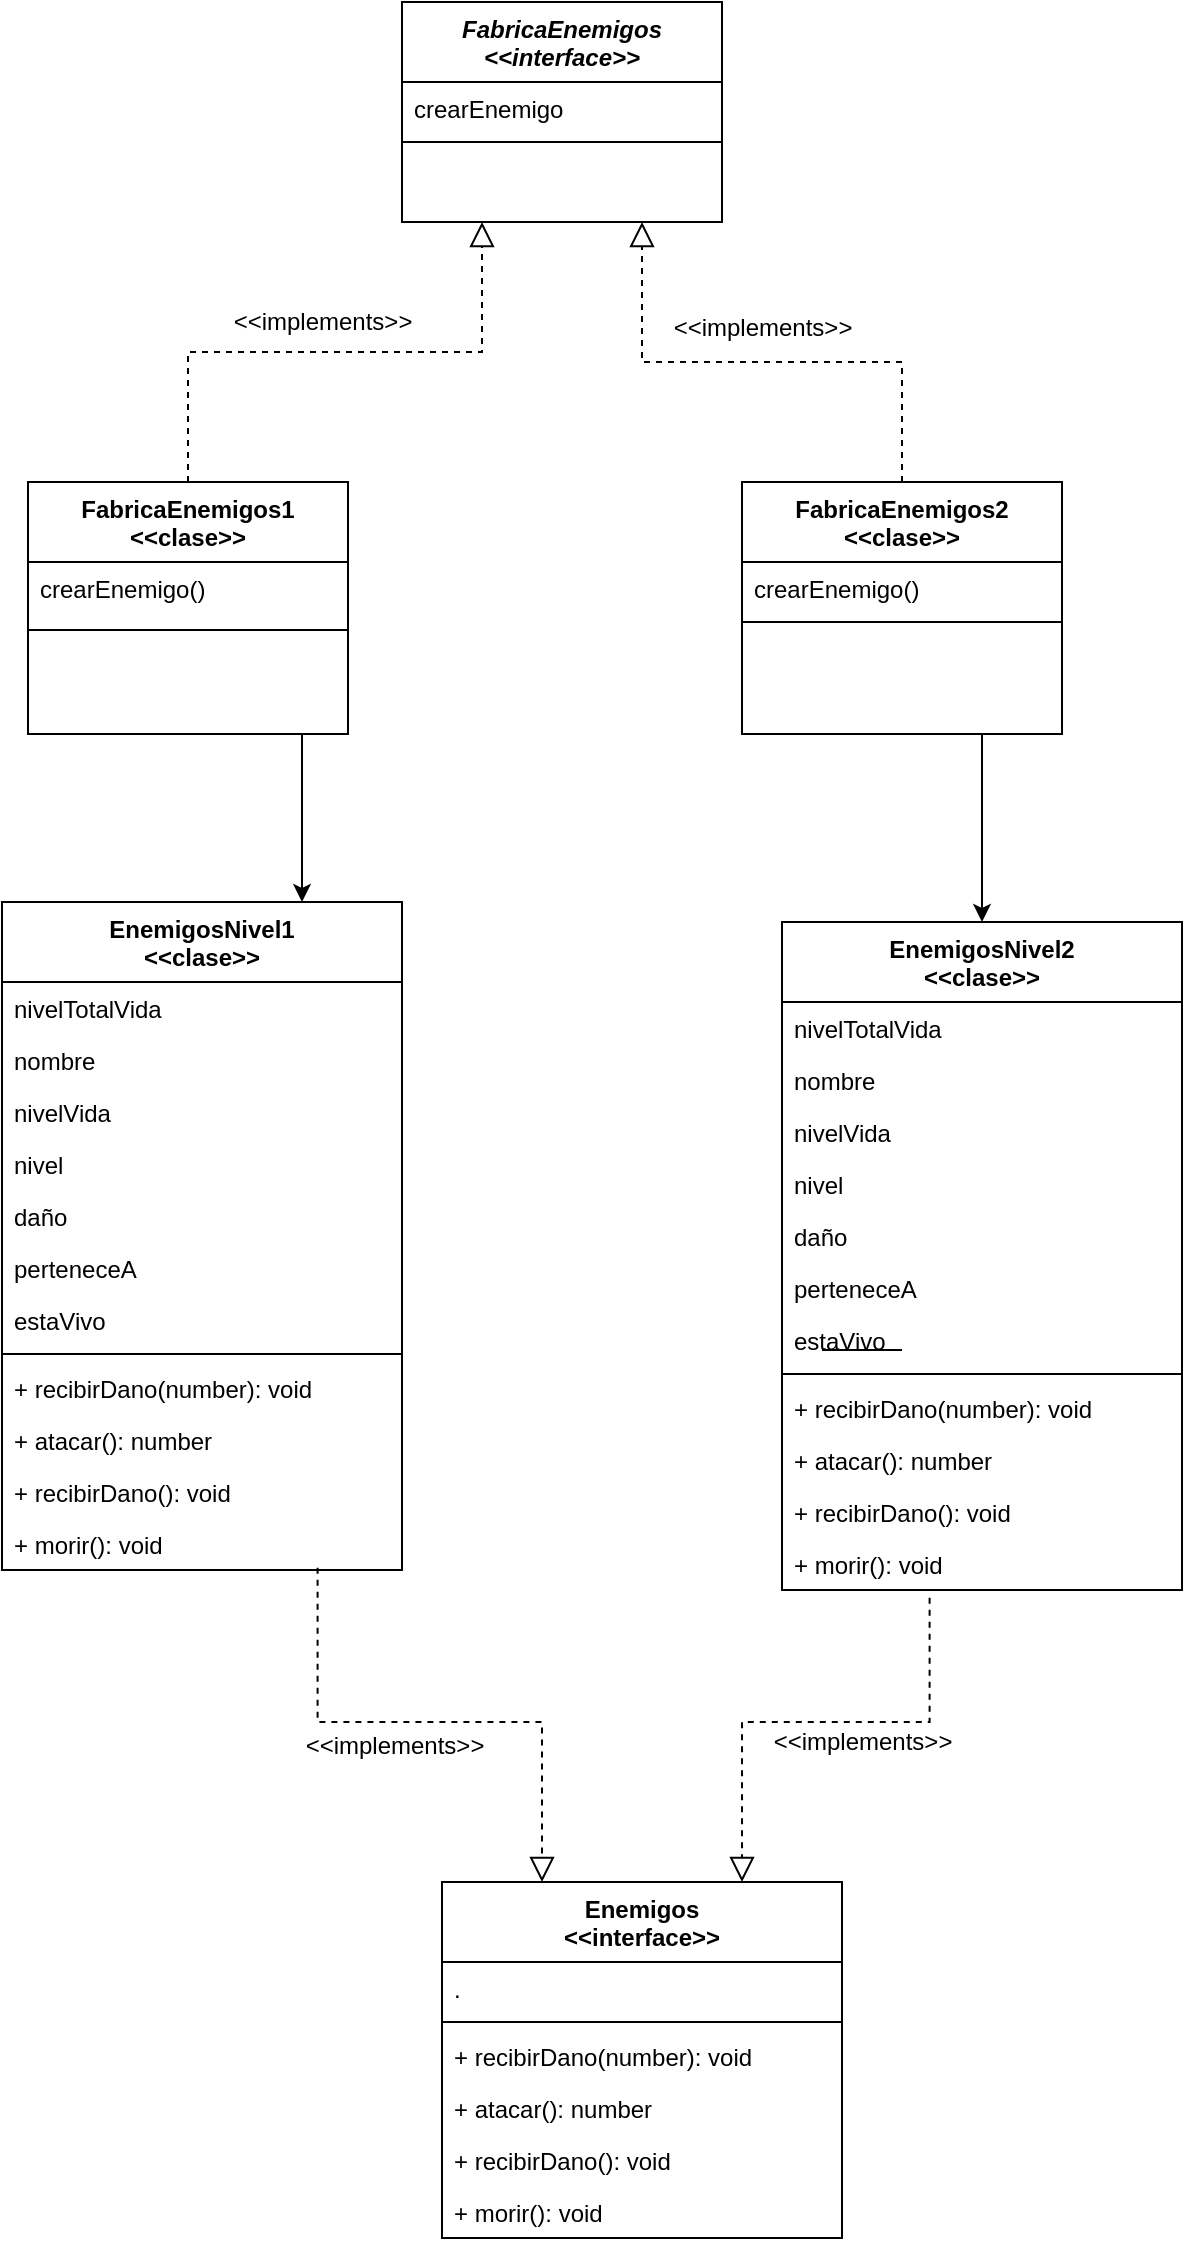 <mxfile version="14.8.4" type="device"><diagram id="C5RBs43oDa-KdzZeNtuy" name="Page-1"><mxGraphModel dx="2066" dy="1153" grid="1" gridSize="10" guides="1" tooltips="1" connect="1" arrows="1" fold="1" page="1" pageScale="1" pageWidth="827" pageHeight="1169" math="0" shadow="0"><root><mxCell id="WIyWlLk6GJQsqaUBKTNV-0"/><mxCell id="WIyWlLk6GJQsqaUBKTNV-1" parent="WIyWlLk6GJQsqaUBKTNV-0"/><mxCell id="zkfFHV4jXpPFQw0GAbJ--0" value="FabricaEnemigos&#10;&lt;&lt;interface&gt;&gt;" style="swimlane;fontStyle=3;align=center;verticalAlign=top;childLayout=stackLayout;horizontal=1;startSize=40;horizontalStack=0;resizeParent=1;resizeLast=0;collapsible=1;marginBottom=0;rounded=0;shadow=0;strokeWidth=1;" parent="WIyWlLk6GJQsqaUBKTNV-1" vertex="1"><mxGeometry x="300" y="60" width="160" height="110" as="geometry"><mxRectangle x="230" y="140" width="160" height="26" as="alternateBounds"/></mxGeometry></mxCell><mxCell id="zkfFHV4jXpPFQw0GAbJ--3" value="crearEnemigo" style="text;align=left;verticalAlign=top;spacingLeft=4;spacingRight=4;overflow=hidden;rotatable=0;points=[[0,0.5],[1,0.5]];portConstraint=eastwest;rounded=0;shadow=0;html=0;" parent="zkfFHV4jXpPFQw0GAbJ--0" vertex="1"><mxGeometry y="40" width="160" height="26" as="geometry"/></mxCell><mxCell id="zkfFHV4jXpPFQw0GAbJ--4" value="" style="line;html=1;strokeWidth=1;align=left;verticalAlign=middle;spacingTop=-1;spacingLeft=3;spacingRight=3;rotatable=0;labelPosition=right;points=[];portConstraint=eastwest;" parent="zkfFHV4jXpPFQw0GAbJ--0" vertex="1"><mxGeometry y="66" width="160" height="8" as="geometry"/></mxCell><mxCell id="zkfFHV4jXpPFQw0GAbJ--6" value="FabricaEnemigos1&#10;&lt;&lt;clase&gt;&gt;" style="swimlane;fontStyle=1;align=center;verticalAlign=top;childLayout=stackLayout;horizontal=1;startSize=40;horizontalStack=0;resizeParent=1;resizeLast=0;collapsible=1;marginBottom=0;rounded=0;shadow=0;strokeWidth=1;" parent="WIyWlLk6GJQsqaUBKTNV-1" vertex="1"><mxGeometry x="113" y="300" width="160" height="126" as="geometry"><mxRectangle x="130" y="380" width="160" height="26" as="alternateBounds"/></mxGeometry></mxCell><mxCell id="zkfFHV4jXpPFQw0GAbJ--7" value="crearEnemigo()" style="text;align=left;verticalAlign=top;spacingLeft=4;spacingRight=4;overflow=hidden;rotatable=0;points=[[0,0.5],[1,0.5]];portConstraint=eastwest;" parent="zkfFHV4jXpPFQw0GAbJ--6" vertex="1"><mxGeometry y="40" width="160" height="26" as="geometry"/></mxCell><mxCell id="zkfFHV4jXpPFQw0GAbJ--8" value="" style="text;align=left;verticalAlign=top;spacingLeft=4;spacingRight=4;overflow=hidden;rotatable=0;points=[[0,0.5],[1,0.5]];portConstraint=eastwest;rounded=0;shadow=0;html=0;" parent="zkfFHV4jXpPFQw0GAbJ--6" vertex="1"><mxGeometry y="66" width="160" height="4" as="geometry"/></mxCell><mxCell id="zkfFHV4jXpPFQw0GAbJ--9" value="" style="line;html=1;strokeWidth=1;align=left;verticalAlign=middle;spacingTop=-1;spacingLeft=3;spacingRight=3;rotatable=0;labelPosition=right;points=[];portConstraint=eastwest;" parent="zkfFHV4jXpPFQw0GAbJ--6" vertex="1"><mxGeometry y="70" width="160" height="8" as="geometry"/></mxCell><mxCell id="zkfFHV4jXpPFQw0GAbJ--12" value="" style="endArrow=block;endSize=10;endFill=0;shadow=0;strokeWidth=1;rounded=0;edgeStyle=elbowEdgeStyle;elbow=vertical;dashed=1;entryX=0.25;entryY=1;entryDx=0;entryDy=0;" parent="WIyWlLk6GJQsqaUBKTNV-1" source="zkfFHV4jXpPFQw0GAbJ--6" target="zkfFHV4jXpPFQw0GAbJ--0" edge="1"><mxGeometry width="160" relative="1" as="geometry"><mxPoint x="200" y="203" as="sourcePoint"/><mxPoint x="200" y="203" as="targetPoint"/></mxGeometry></mxCell><mxCell id="zkfFHV4jXpPFQw0GAbJ--16" value="" style="endArrow=block;endSize=10;endFill=0;shadow=0;strokeWidth=1;rounded=0;edgeStyle=elbowEdgeStyle;elbow=vertical;dashed=1;exitX=0.5;exitY=0;exitDx=0;exitDy=0;entryX=0.75;entryY=1;entryDx=0;entryDy=0;" parent="WIyWlLk6GJQsqaUBKTNV-1" source="HGV0jfQFGBKq3Knj_Mej-1" target="zkfFHV4jXpPFQw0GAbJ--0" edge="1"><mxGeometry width="160" relative="1" as="geometry"><mxPoint x="410" y="360" as="sourcePoint"/><mxPoint x="300" y="170" as="targetPoint"/><Array as="points"><mxPoint x="470" y="240"/></Array></mxGeometry></mxCell><mxCell id="HGV0jfQFGBKq3Knj_Mej-1" value="FabricaEnemigos2&#10;&lt;&lt;clase&gt;&gt;" style="swimlane;fontStyle=1;align=center;verticalAlign=top;childLayout=stackLayout;horizontal=1;startSize=40;horizontalStack=0;resizeParent=1;resizeLast=0;collapsible=1;marginBottom=0;rounded=0;shadow=0;strokeWidth=1;" vertex="1" parent="WIyWlLk6GJQsqaUBKTNV-1"><mxGeometry x="470" y="300" width="160" height="126" as="geometry"><mxRectangle x="130" y="380" width="160" height="26" as="alternateBounds"/></mxGeometry></mxCell><mxCell id="HGV0jfQFGBKq3Knj_Mej-2" value="crearEnemigo()" style="text;align=left;verticalAlign=top;spacingLeft=4;spacingRight=4;overflow=hidden;rotatable=0;points=[[0,0.5],[1,0.5]];portConstraint=eastwest;" vertex="1" parent="HGV0jfQFGBKq3Knj_Mej-1"><mxGeometry y="40" width="160" height="26" as="geometry"/></mxCell><mxCell id="HGV0jfQFGBKq3Knj_Mej-4" value="" style="line;html=1;strokeWidth=1;align=left;verticalAlign=middle;spacingTop=-1;spacingLeft=3;spacingRight=3;rotatable=0;labelPosition=right;points=[];portConstraint=eastwest;" vertex="1" parent="HGV0jfQFGBKq3Knj_Mej-1"><mxGeometry y="66" width="160" height="8" as="geometry"/></mxCell><mxCell id="HGV0jfQFGBKq3Knj_Mej-7" value="Enemigos&#10;&lt;&lt;interface&gt;&gt;" style="swimlane;fontStyle=1;align=center;verticalAlign=top;childLayout=stackLayout;horizontal=1;startSize=40;horizontalStack=0;resizeParent=1;resizeParentMax=0;resizeLast=0;collapsible=1;marginBottom=0;" vertex="1" parent="WIyWlLk6GJQsqaUBKTNV-1"><mxGeometry x="320" y="1000" width="200" height="178" as="geometry"/></mxCell><mxCell id="HGV0jfQFGBKq3Knj_Mej-15" value="." style="text;strokeColor=none;fillColor=none;align=left;verticalAlign=top;spacingLeft=4;spacingRight=4;overflow=hidden;rotatable=0;points=[[0,0.5],[1,0.5]];portConstraint=eastwest;" vertex="1" parent="HGV0jfQFGBKq3Knj_Mej-7"><mxGeometry y="40" width="200" height="26" as="geometry"/></mxCell><mxCell id="HGV0jfQFGBKq3Knj_Mej-9" value="" style="line;strokeWidth=1;fillColor=none;align=left;verticalAlign=middle;spacingTop=-1;spacingLeft=3;spacingRight=3;rotatable=0;labelPosition=right;points=[];portConstraint=eastwest;" vertex="1" parent="HGV0jfQFGBKq3Knj_Mej-7"><mxGeometry y="66" width="200" height="8" as="geometry"/></mxCell><mxCell id="HGV0jfQFGBKq3Knj_Mej-10" value="+ recibirDano(number): void" style="text;strokeColor=none;fillColor=none;align=left;verticalAlign=top;spacingLeft=4;spacingRight=4;overflow=hidden;rotatable=0;points=[[0,0.5],[1,0.5]];portConstraint=eastwest;" vertex="1" parent="HGV0jfQFGBKq3Knj_Mej-7"><mxGeometry y="74" width="200" height="26" as="geometry"/></mxCell><mxCell id="HGV0jfQFGBKq3Knj_Mej-17" value="+ atacar(): number" style="text;strokeColor=none;fillColor=none;align=left;verticalAlign=top;spacingLeft=4;spacingRight=4;overflow=hidden;rotatable=0;points=[[0,0.5],[1,0.5]];portConstraint=eastwest;" vertex="1" parent="HGV0jfQFGBKq3Knj_Mej-7"><mxGeometry y="100" width="200" height="26" as="geometry"/></mxCell><mxCell id="HGV0jfQFGBKq3Knj_Mej-18" value="+ recibirDano(): void" style="text;strokeColor=none;fillColor=none;align=left;verticalAlign=top;spacingLeft=4;spacingRight=4;overflow=hidden;rotatable=0;points=[[0,0.5],[1,0.5]];portConstraint=eastwest;" vertex="1" parent="HGV0jfQFGBKq3Knj_Mej-7"><mxGeometry y="126" width="200" height="26" as="geometry"/></mxCell><mxCell id="HGV0jfQFGBKq3Knj_Mej-19" value="+ morir(): void" style="text;strokeColor=none;fillColor=none;align=left;verticalAlign=top;spacingLeft=4;spacingRight=4;overflow=hidden;rotatable=0;points=[[0,0.5],[1,0.5]];portConstraint=eastwest;" vertex="1" parent="HGV0jfQFGBKq3Knj_Mej-7"><mxGeometry y="152" width="200" height="26" as="geometry"/></mxCell><mxCell id="HGV0jfQFGBKq3Knj_Mej-20" value="EnemigosNivel2&#10;&lt;&lt;clase&gt;&gt;" style="swimlane;fontStyle=1;align=center;verticalAlign=top;childLayout=stackLayout;horizontal=1;startSize=40;horizontalStack=0;resizeParent=1;resizeParentMax=0;resizeLast=0;collapsible=1;marginBottom=0;" vertex="1" parent="WIyWlLk6GJQsqaUBKTNV-1"><mxGeometry x="490" y="520" width="200" height="334" as="geometry"/></mxCell><mxCell id="HGV0jfQFGBKq3Knj_Mej-21" value="nivelTotalVida" style="text;strokeColor=none;fillColor=none;align=left;verticalAlign=top;spacingLeft=4;spacingRight=4;overflow=hidden;rotatable=0;points=[[0,0.5],[1,0.5]];portConstraint=eastwest;" vertex="1" parent="HGV0jfQFGBKq3Knj_Mej-20"><mxGeometry y="40" width="200" height="26" as="geometry"/></mxCell><mxCell id="HGV0jfQFGBKq3Knj_Mej-22" value="nombre" style="text;strokeColor=none;fillColor=none;align=left;verticalAlign=top;spacingLeft=4;spacingRight=4;overflow=hidden;rotatable=0;points=[[0,0.5],[1,0.5]];portConstraint=eastwest;" vertex="1" parent="HGV0jfQFGBKq3Knj_Mej-20"><mxGeometry y="66" width="200" height="26" as="geometry"/></mxCell><mxCell id="HGV0jfQFGBKq3Knj_Mej-23" value="nivelVida" style="text;strokeColor=none;fillColor=none;align=left;verticalAlign=top;spacingLeft=4;spacingRight=4;overflow=hidden;rotatable=0;points=[[0,0.5],[1,0.5]];portConstraint=eastwest;" vertex="1" parent="HGV0jfQFGBKq3Knj_Mej-20"><mxGeometry y="92" width="200" height="26" as="geometry"/></mxCell><mxCell id="HGV0jfQFGBKq3Knj_Mej-24" value="nivel" style="text;strokeColor=none;fillColor=none;align=left;verticalAlign=top;spacingLeft=4;spacingRight=4;overflow=hidden;rotatable=0;points=[[0,0.5],[1,0.5]];portConstraint=eastwest;" vertex="1" parent="HGV0jfQFGBKq3Knj_Mej-20"><mxGeometry y="118" width="200" height="26" as="geometry"/></mxCell><mxCell id="HGV0jfQFGBKq3Knj_Mej-25" value="daño" style="text;strokeColor=none;fillColor=none;align=left;verticalAlign=top;spacingLeft=4;spacingRight=4;overflow=hidden;rotatable=0;points=[[0,0.5],[1,0.5]];portConstraint=eastwest;" vertex="1" parent="HGV0jfQFGBKq3Knj_Mej-20"><mxGeometry y="144" width="200" height="26" as="geometry"/></mxCell><mxCell id="HGV0jfQFGBKq3Knj_Mej-26" value="perteneceA" style="text;strokeColor=none;fillColor=none;align=left;verticalAlign=top;spacingLeft=4;spacingRight=4;overflow=hidden;rotatable=0;points=[[0,0.5],[1,0.5]];portConstraint=eastwest;" vertex="1" parent="HGV0jfQFGBKq3Knj_Mej-20"><mxGeometry y="170" width="200" height="26" as="geometry"/></mxCell><mxCell id="HGV0jfQFGBKq3Knj_Mej-27" value="estaVivo" style="text;strokeColor=none;fillColor=none;align=left;verticalAlign=top;spacingLeft=4;spacingRight=4;overflow=hidden;rotatable=0;points=[[0,0.5],[1,0.5]];portConstraint=eastwest;" vertex="1" parent="HGV0jfQFGBKq3Knj_Mej-20"><mxGeometry y="196" width="200" height="26" as="geometry"/></mxCell><mxCell id="HGV0jfQFGBKq3Knj_Mej-28" value="" style="line;strokeWidth=1;fillColor=none;align=left;verticalAlign=middle;spacingTop=-1;spacingLeft=3;spacingRight=3;rotatable=0;labelPosition=right;points=[];portConstraint=eastwest;" vertex="1" parent="HGV0jfQFGBKq3Knj_Mej-20"><mxGeometry y="222" width="200" height="8" as="geometry"/></mxCell><mxCell id="HGV0jfQFGBKq3Knj_Mej-29" value="+ recibirDano(number): void" style="text;strokeColor=none;fillColor=none;align=left;verticalAlign=top;spacingLeft=4;spacingRight=4;overflow=hidden;rotatable=0;points=[[0,0.5],[1,0.5]];portConstraint=eastwest;" vertex="1" parent="HGV0jfQFGBKq3Knj_Mej-20"><mxGeometry y="230" width="200" height="26" as="geometry"/></mxCell><mxCell id="HGV0jfQFGBKq3Knj_Mej-30" value="+ atacar(): number" style="text;strokeColor=none;fillColor=none;align=left;verticalAlign=top;spacingLeft=4;spacingRight=4;overflow=hidden;rotatable=0;points=[[0,0.5],[1,0.5]];portConstraint=eastwest;" vertex="1" parent="HGV0jfQFGBKq3Knj_Mej-20"><mxGeometry y="256" width="200" height="26" as="geometry"/></mxCell><mxCell id="HGV0jfQFGBKq3Knj_Mej-31" value="+ recibirDano(): void" style="text;strokeColor=none;fillColor=none;align=left;verticalAlign=top;spacingLeft=4;spacingRight=4;overflow=hidden;rotatable=0;points=[[0,0.5],[1,0.5]];portConstraint=eastwest;" vertex="1" parent="HGV0jfQFGBKq3Knj_Mej-20"><mxGeometry y="282" width="200" height="26" as="geometry"/></mxCell><mxCell id="HGV0jfQFGBKq3Knj_Mej-32" value="+ morir(): void" style="text;strokeColor=none;fillColor=none;align=left;verticalAlign=top;spacingLeft=4;spacingRight=4;overflow=hidden;rotatable=0;points=[[0,0.5],[1,0.5]];portConstraint=eastwest;" vertex="1" parent="HGV0jfQFGBKq3Knj_Mej-20"><mxGeometry y="308" width="200" height="26" as="geometry"/></mxCell><mxCell id="HGV0jfQFGBKq3Knj_Mej-33" value="EnemigosNivel1&#10;&lt;&lt;clase&gt;&gt;" style="swimlane;fontStyle=1;align=center;verticalAlign=top;childLayout=stackLayout;horizontal=1;startSize=40;horizontalStack=0;resizeParent=1;resizeParentMax=0;resizeLast=0;collapsible=1;marginBottom=0;" vertex="1" parent="WIyWlLk6GJQsqaUBKTNV-1"><mxGeometry x="100" y="510" width="200" height="334" as="geometry"/></mxCell><mxCell id="HGV0jfQFGBKq3Knj_Mej-34" value="nivelTotalVida" style="text;strokeColor=none;fillColor=none;align=left;verticalAlign=top;spacingLeft=4;spacingRight=4;overflow=hidden;rotatable=0;points=[[0,0.5],[1,0.5]];portConstraint=eastwest;" vertex="1" parent="HGV0jfQFGBKq3Knj_Mej-33"><mxGeometry y="40" width="200" height="26" as="geometry"/></mxCell><mxCell id="HGV0jfQFGBKq3Knj_Mej-35" value="nombre" style="text;strokeColor=none;fillColor=none;align=left;verticalAlign=top;spacingLeft=4;spacingRight=4;overflow=hidden;rotatable=0;points=[[0,0.5],[1,0.5]];portConstraint=eastwest;" vertex="1" parent="HGV0jfQFGBKq3Knj_Mej-33"><mxGeometry y="66" width="200" height="26" as="geometry"/></mxCell><mxCell id="HGV0jfQFGBKq3Knj_Mej-36" value="nivelVida" style="text;strokeColor=none;fillColor=none;align=left;verticalAlign=top;spacingLeft=4;spacingRight=4;overflow=hidden;rotatable=0;points=[[0,0.5],[1,0.5]];portConstraint=eastwest;" vertex="1" parent="HGV0jfQFGBKq3Knj_Mej-33"><mxGeometry y="92" width="200" height="26" as="geometry"/></mxCell><mxCell id="HGV0jfQFGBKq3Knj_Mej-37" value="nivel" style="text;strokeColor=none;fillColor=none;align=left;verticalAlign=top;spacingLeft=4;spacingRight=4;overflow=hidden;rotatable=0;points=[[0,0.5],[1,0.5]];portConstraint=eastwest;" vertex="1" parent="HGV0jfQFGBKq3Knj_Mej-33"><mxGeometry y="118" width="200" height="26" as="geometry"/></mxCell><mxCell id="HGV0jfQFGBKq3Knj_Mej-38" value="daño" style="text;strokeColor=none;fillColor=none;align=left;verticalAlign=top;spacingLeft=4;spacingRight=4;overflow=hidden;rotatable=0;points=[[0,0.5],[1,0.5]];portConstraint=eastwest;" vertex="1" parent="HGV0jfQFGBKq3Knj_Mej-33"><mxGeometry y="144" width="200" height="26" as="geometry"/></mxCell><mxCell id="HGV0jfQFGBKq3Knj_Mej-39" value="perteneceA" style="text;strokeColor=none;fillColor=none;align=left;verticalAlign=top;spacingLeft=4;spacingRight=4;overflow=hidden;rotatable=0;points=[[0,0.5],[1,0.5]];portConstraint=eastwest;" vertex="1" parent="HGV0jfQFGBKq3Knj_Mej-33"><mxGeometry y="170" width="200" height="26" as="geometry"/></mxCell><mxCell id="HGV0jfQFGBKq3Knj_Mej-40" value="estaVivo" style="text;strokeColor=none;fillColor=none;align=left;verticalAlign=top;spacingLeft=4;spacingRight=4;overflow=hidden;rotatable=0;points=[[0,0.5],[1,0.5]];portConstraint=eastwest;" vertex="1" parent="HGV0jfQFGBKq3Knj_Mej-33"><mxGeometry y="196" width="200" height="26" as="geometry"/></mxCell><mxCell id="HGV0jfQFGBKq3Knj_Mej-41" value="" style="line;strokeWidth=1;fillColor=none;align=left;verticalAlign=middle;spacingTop=-1;spacingLeft=3;spacingRight=3;rotatable=0;labelPosition=right;points=[];portConstraint=eastwest;" vertex="1" parent="HGV0jfQFGBKq3Knj_Mej-33"><mxGeometry y="222" width="200" height="8" as="geometry"/></mxCell><mxCell id="HGV0jfQFGBKq3Knj_Mej-42" value="+ recibirDano(number): void" style="text;strokeColor=none;fillColor=none;align=left;verticalAlign=top;spacingLeft=4;spacingRight=4;overflow=hidden;rotatable=0;points=[[0,0.5],[1,0.5]];portConstraint=eastwest;" vertex="1" parent="HGV0jfQFGBKq3Knj_Mej-33"><mxGeometry y="230" width="200" height="26" as="geometry"/></mxCell><mxCell id="HGV0jfQFGBKq3Knj_Mej-43" value="+ atacar(): number" style="text;strokeColor=none;fillColor=none;align=left;verticalAlign=top;spacingLeft=4;spacingRight=4;overflow=hidden;rotatable=0;points=[[0,0.5],[1,0.5]];portConstraint=eastwest;" vertex="1" parent="HGV0jfQFGBKq3Knj_Mej-33"><mxGeometry y="256" width="200" height="26" as="geometry"/></mxCell><mxCell id="HGV0jfQFGBKq3Knj_Mej-44" value="+ recibirDano(): void" style="text;strokeColor=none;fillColor=none;align=left;verticalAlign=top;spacingLeft=4;spacingRight=4;overflow=hidden;rotatable=0;points=[[0,0.5],[1,0.5]];portConstraint=eastwest;" vertex="1" parent="HGV0jfQFGBKq3Knj_Mej-33"><mxGeometry y="282" width="200" height="26" as="geometry"/></mxCell><mxCell id="HGV0jfQFGBKq3Knj_Mej-45" value="+ morir(): void" style="text;strokeColor=none;fillColor=none;align=left;verticalAlign=top;spacingLeft=4;spacingRight=4;overflow=hidden;rotatable=0;points=[[0,0.5],[1,0.5]];portConstraint=eastwest;" vertex="1" parent="HGV0jfQFGBKq3Knj_Mej-33"><mxGeometry y="308" width="200" height="26" as="geometry"/></mxCell><mxCell id="HGV0jfQFGBKq3Knj_Mej-52" value="" style="line;strokeWidth=1;fillColor=none;align=left;verticalAlign=middle;spacingTop=-1;spacingLeft=3;spacingRight=3;rotatable=0;labelPosition=right;points=[];portConstraint=eastwest;" vertex="1" parent="WIyWlLk6GJQsqaUBKTNV-1"><mxGeometry x="510" y="730" width="40" height="8" as="geometry"/></mxCell><mxCell id="HGV0jfQFGBKq3Knj_Mej-53" value="" style="endArrow=classic;html=1;entryX=0.75;entryY=0;entryDx=0;entryDy=0;" edge="1" parent="WIyWlLk6GJQsqaUBKTNV-1" target="HGV0jfQFGBKq3Knj_Mej-33"><mxGeometry width="50" height="50" relative="1" as="geometry"><mxPoint x="250" y="426" as="sourcePoint"/><mxPoint x="355" y="620" as="targetPoint"/></mxGeometry></mxCell><mxCell id="HGV0jfQFGBKq3Knj_Mej-54" value="" style="endArrow=classic;html=1;entryX=0.5;entryY=0;entryDx=0;entryDy=0;exitX=0.75;exitY=1;exitDx=0;exitDy=0;" edge="1" parent="WIyWlLk6GJQsqaUBKTNV-1" source="HGV0jfQFGBKq3Knj_Mej-1" target="HGV0jfQFGBKq3Knj_Mej-20"><mxGeometry width="50" height="50" relative="1" as="geometry"><mxPoint x="530" y="486" as="sourcePoint"/><mxPoint x="460" y="674" as="targetPoint"/></mxGeometry></mxCell><mxCell id="HGV0jfQFGBKq3Knj_Mej-55" value="" style="endArrow=block;endSize=10;endFill=0;shadow=0;strokeWidth=1;rounded=0;edgeStyle=elbowEdgeStyle;elbow=vertical;dashed=1;entryX=0.75;entryY=0;entryDx=0;entryDy=0;exitX=0.369;exitY=1.15;exitDx=0;exitDy=0;exitPerimeter=0;" edge="1" parent="WIyWlLk6GJQsqaUBKTNV-1" source="HGV0jfQFGBKq3Knj_Mej-32" target="HGV0jfQFGBKq3Knj_Mej-7"><mxGeometry width="160" relative="1" as="geometry"><mxPoint x="640" y="850" as="sourcePoint"/><mxPoint x="360" y="970" as="targetPoint"/><Array as="points"><mxPoint x="590" y="920"/><mxPoint x="550" y="920"/><mxPoint x="504" y="920"/><mxPoint x="500" y="890"/><mxPoint x="510" y="900"/></Array></mxGeometry></mxCell><mxCell id="HGV0jfQFGBKq3Knj_Mej-56" value="" style="endArrow=block;endSize=10;endFill=0;shadow=0;strokeWidth=1;rounded=0;edgeStyle=elbowEdgeStyle;elbow=vertical;dashed=1;entryX=0.25;entryY=0;entryDx=0;entryDy=0;exitX=0.789;exitY=0.958;exitDx=0;exitDy=0;exitPerimeter=0;" edge="1" parent="WIyWlLk6GJQsqaUBKTNV-1" source="HGV0jfQFGBKq3Knj_Mej-45" target="HGV0jfQFGBKq3Knj_Mej-7"><mxGeometry width="160" relative="1" as="geometry"><mxPoint x="251.8" y="889.998" as="sourcePoint"/><mxPoint x="80" y="1048.1" as="targetPoint"/><Array as="points"><mxPoint x="258" y="920"/><mxPoint x="120" y="978.1"/><mxPoint x="114" y="968.1"/><mxPoint x="110" y="938.1"/><mxPoint x="120" y="948.1"/></Array></mxGeometry></mxCell><mxCell id="HGV0jfQFGBKq3Knj_Mej-57" value="&amp;lt;&amp;lt;implements&amp;gt;&amp;gt;" style="text;html=1;align=center;verticalAlign=middle;resizable=0;points=[];autosize=1;strokeColor=none;" vertex="1" parent="WIyWlLk6GJQsqaUBKTNV-1"><mxGeometry x="430" y="213" width="100" height="20" as="geometry"/></mxCell><mxCell id="HGV0jfQFGBKq3Knj_Mej-58" value="&amp;lt;&amp;lt;implements&amp;gt;&amp;gt;" style="text;html=1;align=center;verticalAlign=middle;resizable=0;points=[];autosize=1;strokeColor=none;" vertex="1" parent="WIyWlLk6GJQsqaUBKTNV-1"><mxGeometry x="210" y="210" width="100" height="20" as="geometry"/></mxCell><mxCell id="HGV0jfQFGBKq3Knj_Mej-59" value="&amp;lt;&amp;lt;implements&amp;gt;&amp;gt;" style="text;html=1;align=center;verticalAlign=middle;resizable=0;points=[];autosize=1;strokeColor=none;" vertex="1" parent="WIyWlLk6GJQsqaUBKTNV-1"><mxGeometry x="246" y="922" width="100" height="20" as="geometry"/></mxCell><mxCell id="HGV0jfQFGBKq3Knj_Mej-60" value="&amp;lt;&amp;lt;implements&amp;gt;&amp;gt;" style="text;html=1;align=center;verticalAlign=middle;resizable=0;points=[];autosize=1;strokeColor=none;" vertex="1" parent="WIyWlLk6GJQsqaUBKTNV-1"><mxGeometry x="480" y="920" width="100" height="20" as="geometry"/></mxCell></root></mxGraphModel></diagram></mxfile>